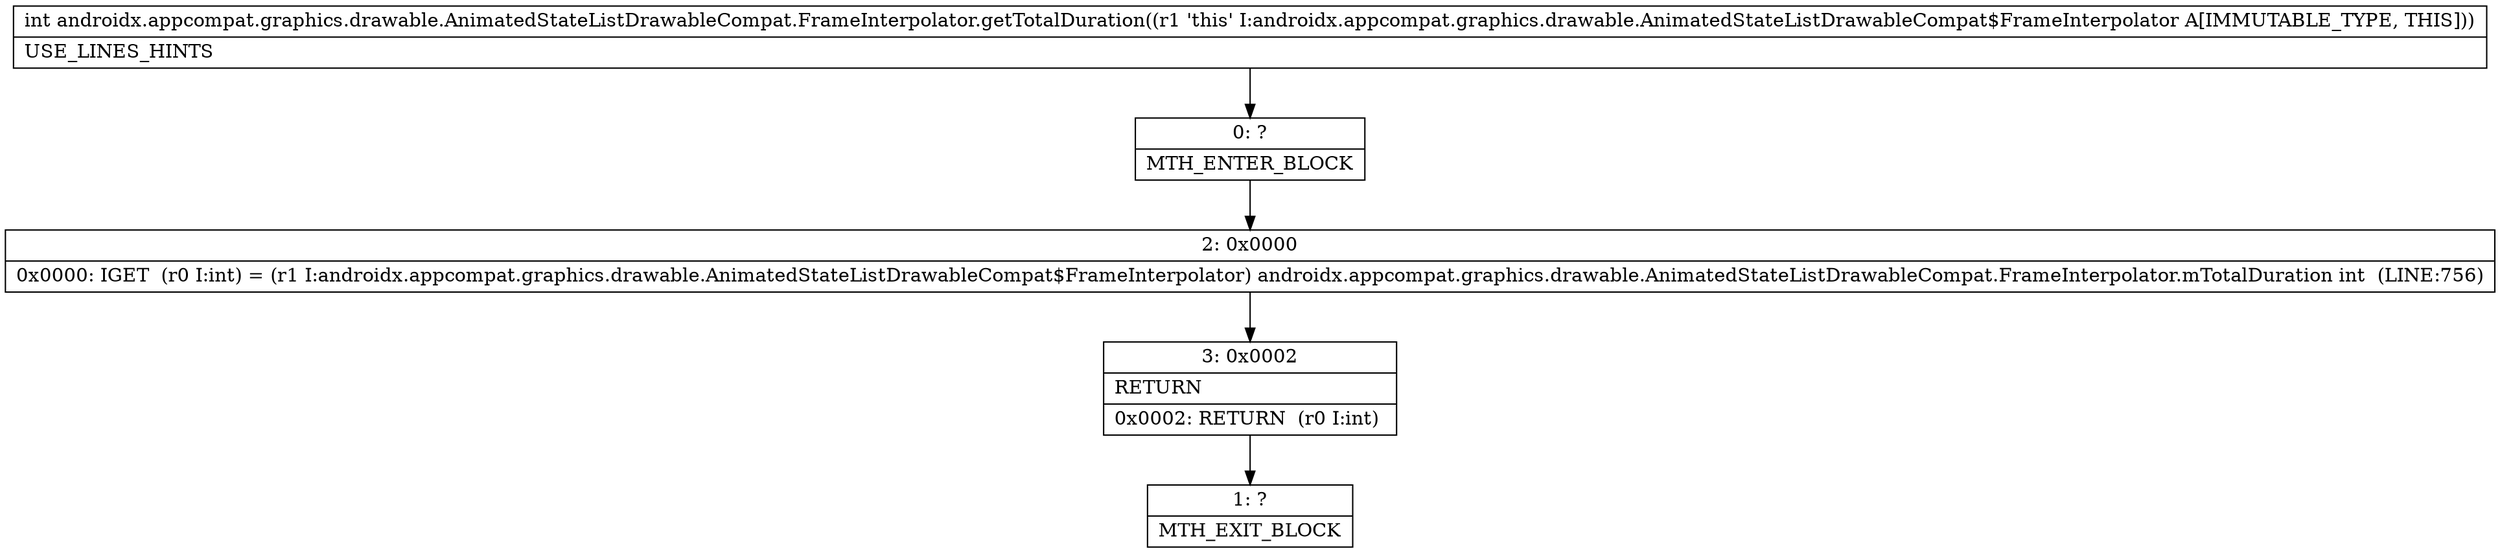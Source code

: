 digraph "CFG forandroidx.appcompat.graphics.drawable.AnimatedStateListDrawableCompat.FrameInterpolator.getTotalDuration()I" {
Node_0 [shape=record,label="{0\:\ ?|MTH_ENTER_BLOCK\l}"];
Node_2 [shape=record,label="{2\:\ 0x0000|0x0000: IGET  (r0 I:int) = (r1 I:androidx.appcompat.graphics.drawable.AnimatedStateListDrawableCompat$FrameInterpolator) androidx.appcompat.graphics.drawable.AnimatedStateListDrawableCompat.FrameInterpolator.mTotalDuration int  (LINE:756)\l}"];
Node_3 [shape=record,label="{3\:\ 0x0002|RETURN\l|0x0002: RETURN  (r0 I:int) \l}"];
Node_1 [shape=record,label="{1\:\ ?|MTH_EXIT_BLOCK\l}"];
MethodNode[shape=record,label="{int androidx.appcompat.graphics.drawable.AnimatedStateListDrawableCompat.FrameInterpolator.getTotalDuration((r1 'this' I:androidx.appcompat.graphics.drawable.AnimatedStateListDrawableCompat$FrameInterpolator A[IMMUTABLE_TYPE, THIS]))  | USE_LINES_HINTS\l}"];
MethodNode -> Node_0;Node_0 -> Node_2;
Node_2 -> Node_3;
Node_3 -> Node_1;
}

